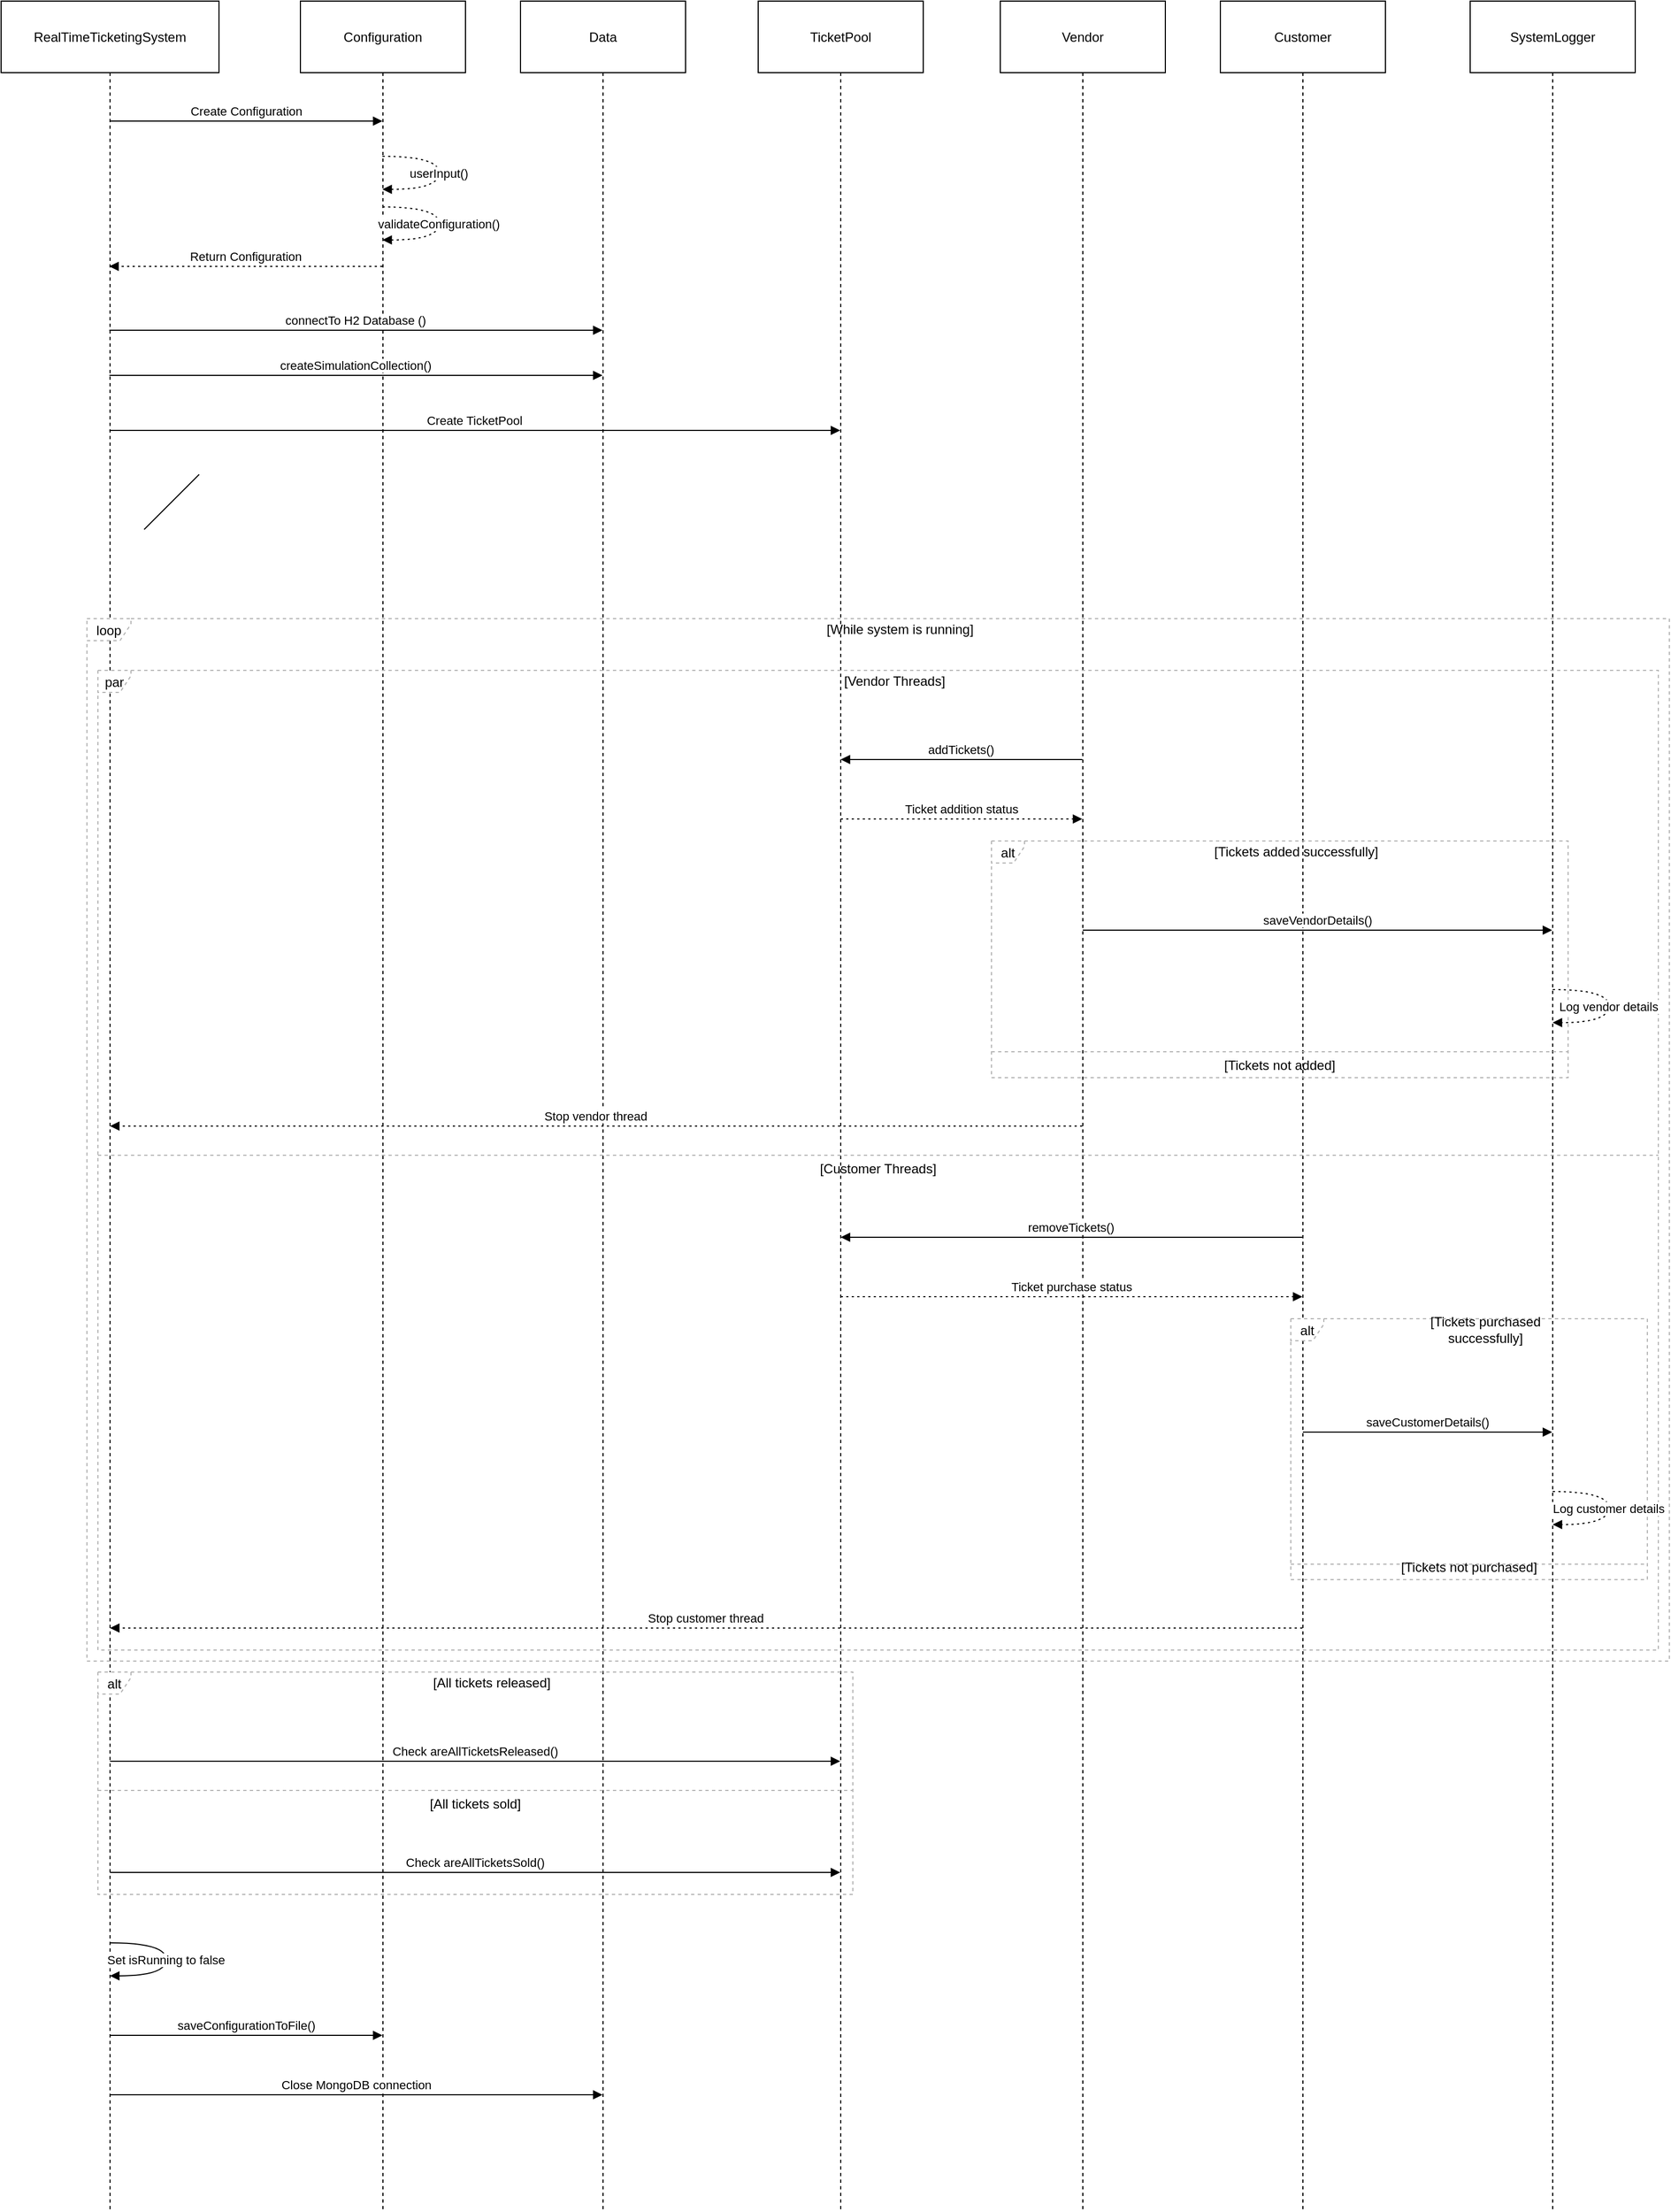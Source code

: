 <mxfile version="25.0.3">
  <diagram name="Page-1" id="2YBvvXClWsGukQMizWep">
    <mxGraphModel dx="1500" dy="796" grid="1" gridSize="10" guides="1" tooltips="1" connect="1" arrows="1" fold="1" page="1" pageScale="1" pageWidth="850" pageHeight="1100" math="0" shadow="0">
      <root>
        <mxCell id="0" />
        <mxCell id="1" parent="0" />
        <mxCell id="Iy0Jn0IihA7hDuZPOEbw-1" value="RealTimeTicketingSystem" style="shape=umlLifeline;perimeter=lifelinePerimeter;whiteSpace=wrap;container=1;dropTarget=0;collapsible=0;recursiveResize=0;outlineConnect=0;portConstraint=eastwest;newEdgeStyle={&quot;edgeStyle&quot;:&quot;elbowEdgeStyle&quot;,&quot;elbow&quot;:&quot;vertical&quot;,&quot;curved&quot;:0,&quot;rounded&quot;:0};size=65;" vertex="1" parent="1">
          <mxGeometry x="20" y="20" width="198" height="2007" as="geometry" />
        </mxCell>
        <mxCell id="Iy0Jn0IihA7hDuZPOEbw-2" value="Configuration" style="shape=umlLifeline;perimeter=lifelinePerimeter;whiteSpace=wrap;container=1;dropTarget=0;collapsible=0;recursiveResize=0;outlineConnect=0;portConstraint=eastwest;newEdgeStyle={&quot;edgeStyle&quot;:&quot;elbowEdgeStyle&quot;,&quot;elbow&quot;:&quot;vertical&quot;,&quot;curved&quot;:0,&quot;rounded&quot;:0};size=65;" vertex="1" parent="1">
          <mxGeometry x="292" y="20" width="150" height="2007" as="geometry" />
        </mxCell>
        <mxCell id="Iy0Jn0IihA7hDuZPOEbw-3" value="Data" style="shape=umlLifeline;perimeter=lifelinePerimeter;whiteSpace=wrap;container=1;dropTarget=0;collapsible=0;recursiveResize=0;outlineConnect=0;portConstraint=eastwest;newEdgeStyle={&quot;edgeStyle&quot;:&quot;elbowEdgeStyle&quot;,&quot;elbow&quot;:&quot;vertical&quot;,&quot;curved&quot;:0,&quot;rounded&quot;:0};size=65;" vertex="1" parent="1">
          <mxGeometry x="492" y="20" width="150" height="2007" as="geometry" />
        </mxCell>
        <mxCell id="Iy0Jn0IihA7hDuZPOEbw-4" value="TicketPool" style="shape=umlLifeline;perimeter=lifelinePerimeter;whiteSpace=wrap;container=1;dropTarget=0;collapsible=0;recursiveResize=0;outlineConnect=0;portConstraint=eastwest;newEdgeStyle={&quot;edgeStyle&quot;:&quot;elbowEdgeStyle&quot;,&quot;elbow&quot;:&quot;vertical&quot;,&quot;curved&quot;:0,&quot;rounded&quot;:0};size=65;" vertex="1" parent="1">
          <mxGeometry x="708" y="20" width="150" height="2007" as="geometry" />
        </mxCell>
        <mxCell id="Iy0Jn0IihA7hDuZPOEbw-5" value="Vendor" style="shape=umlLifeline;perimeter=lifelinePerimeter;whiteSpace=wrap;container=1;dropTarget=0;collapsible=0;recursiveResize=0;outlineConnect=0;portConstraint=eastwest;newEdgeStyle={&quot;edgeStyle&quot;:&quot;elbowEdgeStyle&quot;,&quot;elbow&quot;:&quot;vertical&quot;,&quot;curved&quot;:0,&quot;rounded&quot;:0};size=65;" vertex="1" parent="1">
          <mxGeometry x="928" y="20" width="150" height="2007" as="geometry" />
        </mxCell>
        <mxCell id="Iy0Jn0IihA7hDuZPOEbw-6" value="Customer" style="shape=umlLifeline;perimeter=lifelinePerimeter;whiteSpace=wrap;container=1;dropTarget=0;collapsible=0;recursiveResize=0;outlineConnect=0;portConstraint=eastwest;newEdgeStyle={&quot;edgeStyle&quot;:&quot;elbowEdgeStyle&quot;,&quot;elbow&quot;:&quot;vertical&quot;,&quot;curved&quot;:0,&quot;rounded&quot;:0};size=65;" vertex="1" parent="1">
          <mxGeometry x="1128" y="20" width="150" height="2007" as="geometry" />
        </mxCell>
        <mxCell id="Iy0Jn0IihA7hDuZPOEbw-7" value="SystemLogger" style="shape=umlLifeline;perimeter=lifelinePerimeter;whiteSpace=wrap;container=1;dropTarget=0;collapsible=0;recursiveResize=0;outlineConnect=0;portConstraint=eastwest;newEdgeStyle={&quot;edgeStyle&quot;:&quot;elbowEdgeStyle&quot;,&quot;elbow&quot;:&quot;vertical&quot;,&quot;curved&quot;:0,&quot;rounded&quot;:0};size=65;" vertex="1" parent="1">
          <mxGeometry x="1355" y="20" width="150" height="2007" as="geometry" />
        </mxCell>
        <mxCell id="Iy0Jn0IihA7hDuZPOEbw-8" value="alt" style="shape=umlFrame;dashed=1;pointerEvents=0;dropTarget=0;strokeColor=#B3B3B3;height=20;width=30" vertex="1" parent="1">
          <mxGeometry x="920" y="783" width="524" height="215" as="geometry" />
        </mxCell>
        <mxCell id="Iy0Jn0IihA7hDuZPOEbw-9" value="[Tickets added successfully]" style="text;strokeColor=none;fillColor=none;align=center;verticalAlign=middle;whiteSpace=wrap;" vertex="1" parent="Iy0Jn0IihA7hDuZPOEbw-8">
          <mxGeometry x="30" width="494" height="20" as="geometry" />
        </mxCell>
        <mxCell id="Iy0Jn0IihA7hDuZPOEbw-10" value="[Tickets not added]" style="shape=line;dashed=1;whiteSpace=wrap;verticalAlign=top;labelPosition=center;verticalLabelPosition=middle;align=center;strokeColor=#B3B3B3;" vertex="1" parent="Iy0Jn0IihA7hDuZPOEbw-8">
          <mxGeometry y="190" width="524" height="3" as="geometry" />
        </mxCell>
        <mxCell id="Iy0Jn0IihA7hDuZPOEbw-11" value="alt" style="shape=umlFrame;dashed=1;pointerEvents=0;dropTarget=0;strokeColor=#B3B3B3;height=20;width=30" vertex="1" parent="1">
          <mxGeometry x="1192" y="1217" width="324" height="237" as="geometry" />
        </mxCell>
        <mxCell id="Iy0Jn0IihA7hDuZPOEbw-12" value="[Tickets purchased&#xa;successfully]" style="text;strokeColor=none;fillColor=none;align=center;verticalAlign=middle;whiteSpace=wrap;" vertex="1" parent="Iy0Jn0IihA7hDuZPOEbw-11">
          <mxGeometry x="30" width="294" height="20" as="geometry" />
        </mxCell>
        <mxCell id="Iy0Jn0IihA7hDuZPOEbw-13" value="[Tickets not purchased]" style="shape=line;dashed=1;whiteSpace=wrap;verticalAlign=top;labelPosition=center;verticalLabelPosition=middle;align=center;strokeColor=#B3B3B3;" vertex="1" parent="Iy0Jn0IihA7hDuZPOEbw-11">
          <mxGeometry y="212" width="324" height="22" as="geometry" />
        </mxCell>
        <mxCell id="Iy0Jn0IihA7hDuZPOEbw-14" value="par" style="shape=umlFrame;dashed=1;pointerEvents=0;dropTarget=0;strokeColor=#B3B3B3;height=20;width=30" vertex="1" parent="1">
          <mxGeometry x="108" y="628" width="1418" height="890" as="geometry" />
        </mxCell>
        <mxCell id="Iy0Jn0IihA7hDuZPOEbw-15" value="[Vendor Threads]" style="text;strokeColor=none;fillColor=none;align=center;verticalAlign=middle;whiteSpace=wrap;" vertex="1" parent="Iy0Jn0IihA7hDuZPOEbw-14">
          <mxGeometry x="30" width="1388" height="20" as="geometry" />
        </mxCell>
        <mxCell id="Iy0Jn0IihA7hDuZPOEbw-16" value="[Customer Threads]" style="shape=line;dashed=1;whiteSpace=wrap;verticalAlign=top;labelPosition=center;verticalLabelPosition=middle;align=center;strokeColor=#B3B3B3;" vertex="1" parent="Iy0Jn0IihA7hDuZPOEbw-14">
          <mxGeometry y="439" width="1418" height="3" as="geometry" />
        </mxCell>
        <mxCell id="Iy0Jn0IihA7hDuZPOEbw-17" value="loop" style="shape=umlFrame;dashed=1;pointerEvents=0;dropTarget=0;strokeColor=#B3B3B3;height=20;width=40" vertex="1" parent="1">
          <mxGeometry x="98" y="581" width="1438" height="947" as="geometry" />
        </mxCell>
        <mxCell id="Iy0Jn0IihA7hDuZPOEbw-18" value="[While system is running]" style="text;strokeColor=none;fillColor=none;align=center;verticalAlign=middle;whiteSpace=wrap;" vertex="1" parent="Iy0Jn0IihA7hDuZPOEbw-17">
          <mxGeometry x="40" width="1398" height="20" as="geometry" />
        </mxCell>
        <mxCell id="Iy0Jn0IihA7hDuZPOEbw-19" value="alt" style="shape=umlFrame;dashed=1;pointerEvents=0;dropTarget=0;strokeColor=#B3B3B3;height=20;width=30" vertex="1" parent="1">
          <mxGeometry x="108" y="1538" width="686" height="202" as="geometry" />
        </mxCell>
        <mxCell id="Iy0Jn0IihA7hDuZPOEbw-20" value="[All tickets released]" style="text;strokeColor=none;fillColor=none;align=center;verticalAlign=middle;whiteSpace=wrap;" vertex="1" parent="Iy0Jn0IihA7hDuZPOEbw-19">
          <mxGeometry x="30" width="656" height="20" as="geometry" />
        </mxCell>
        <mxCell id="Iy0Jn0IihA7hDuZPOEbw-21" value="[All tickets sold]" style="shape=line;dashed=1;whiteSpace=wrap;verticalAlign=top;labelPosition=center;verticalLabelPosition=middle;align=center;strokeColor=#B3B3B3;" vertex="1" parent="Iy0Jn0IihA7hDuZPOEbw-19">
          <mxGeometry y="106" width="686" height="3" as="geometry" />
        </mxCell>
        <mxCell id="Iy0Jn0IihA7hDuZPOEbw-22" value="Create Configuration" style="verticalAlign=bottom;edgeStyle=elbowEdgeStyle;elbow=vertical;curved=0;rounded=0;endArrow=block;" edge="1" parent="1" source="Iy0Jn0IihA7hDuZPOEbw-1" target="Iy0Jn0IihA7hDuZPOEbw-2">
          <mxGeometry relative="1" as="geometry">
            <Array as="points">
              <mxPoint x="252" y="129" />
            </Array>
          </mxGeometry>
        </mxCell>
        <mxCell id="Iy0Jn0IihA7hDuZPOEbw-23" value="userInput()" style="curved=1;dashed=1;dashPattern=2 3;endArrow=block;rounded=0;" edge="1" parent="1">
          <mxGeometry relative="1" as="geometry">
            <Array as="points">
              <mxPoint x="418" y="161" />
              <mxPoint x="418" y="191" />
            </Array>
            <mxPoint x="366.548" y="161" as="sourcePoint" />
            <mxPoint x="366.548" y="191" as="targetPoint" />
          </mxGeometry>
        </mxCell>
        <mxCell id="Iy0Jn0IihA7hDuZPOEbw-24" value="validateConfiguration()" style="curved=1;dashed=1;dashPattern=2 3;endArrow=block;rounded=0;" edge="1" parent="1">
          <mxGeometry relative="1" as="geometry">
            <Array as="points">
              <mxPoint x="418" y="207" />
              <mxPoint x="418" y="237" />
            </Array>
            <mxPoint x="366.548" y="207" as="sourcePoint" />
            <mxPoint x="366.548" y="237" as="targetPoint" />
          </mxGeometry>
        </mxCell>
        <mxCell id="Iy0Jn0IihA7hDuZPOEbw-25" value="Return Configuration" style="verticalAlign=bottom;edgeStyle=elbowEdgeStyle;elbow=vertical;curved=0;rounded=0;dashed=1;dashPattern=2 3;endArrow=block;" edge="1" parent="1">
          <mxGeometry relative="1" as="geometry">
            <Array as="points">
              <mxPoint x="255" y="261" />
            </Array>
            <mxPoint x="366.5" y="261" as="sourcePoint" />
            <mxPoint x="118.324" y="261" as="targetPoint" />
          </mxGeometry>
        </mxCell>
        <mxCell id="Iy0Jn0IihA7hDuZPOEbw-26" value="connectTo H2 Database ()" style="verticalAlign=bottom;edgeStyle=elbowEdgeStyle;elbow=horizontal;curved=0;rounded=0;endArrow=block;" edge="1" parent="1">
          <mxGeometry relative="1" as="geometry">
            <Array as="points">
              <mxPoint x="352" y="319" />
            </Array>
            <mxPoint x="118.324" y="319" as="sourcePoint" />
            <mxPoint x="566.5" y="319" as="targetPoint" />
          </mxGeometry>
        </mxCell>
        <mxCell id="Iy0Jn0IihA7hDuZPOEbw-27" value="createSimulationCollection()" style="verticalAlign=bottom;edgeStyle=elbowEdgeStyle;elbow=vertical;curved=0;rounded=0;endArrow=block;" edge="1" parent="1">
          <mxGeometry relative="1" as="geometry">
            <Array as="points">
              <mxPoint x="352" y="360" />
            </Array>
            <mxPoint x="118.389" y="360" as="sourcePoint" />
            <mxPoint x="566.5" y="360" as="targetPoint" />
          </mxGeometry>
        </mxCell>
        <mxCell id="Iy0Jn0IihA7hDuZPOEbw-28" value="Create TicketPool" style="verticalAlign=bottom;edgeStyle=elbowEdgeStyle;elbow=vertical;curved=0;rounded=0;endArrow=block;" edge="1" parent="1">
          <mxGeometry relative="1" as="geometry">
            <Array as="points">
              <mxPoint x="459" y="410" />
            </Array>
            <mxPoint x="118.389" y="410" as="sourcePoint" />
            <mxPoint x="782.5" y="410" as="targetPoint" />
          </mxGeometry>
        </mxCell>
        <mxCell id="Iy0Jn0IihA7hDuZPOEbw-29" value="addTickets()" style="verticalAlign=bottom;edgeStyle=elbowEdgeStyle;elbow=vertical;curved=0;rounded=0;endArrow=block;" edge="1" parent="1" source="Iy0Jn0IihA7hDuZPOEbw-5" target="Iy0Jn0IihA7hDuZPOEbw-4">
          <mxGeometry relative="1" as="geometry">
            <Array as="points">
              <mxPoint x="904" y="709" />
            </Array>
          </mxGeometry>
        </mxCell>
        <mxCell id="Iy0Jn0IihA7hDuZPOEbw-30" value="Ticket addition status" style="verticalAlign=bottom;edgeStyle=elbowEdgeStyle;elbow=vertical;curved=0;rounded=0;dashed=1;dashPattern=2 3;endArrow=block;" edge="1" parent="1" source="Iy0Jn0IihA7hDuZPOEbw-4" target="Iy0Jn0IihA7hDuZPOEbw-5">
          <mxGeometry relative="1" as="geometry">
            <Array as="points">
              <mxPoint x="901" y="763" />
            </Array>
          </mxGeometry>
        </mxCell>
        <mxCell id="Iy0Jn0IihA7hDuZPOEbw-31" value="saveVendorDetails()" style="verticalAlign=bottom;edgeStyle=elbowEdgeStyle;elbow=vertical;curved=0;rounded=0;endArrow=block;" edge="1" parent="1" source="Iy0Jn0IihA7hDuZPOEbw-5" target="Iy0Jn0IihA7hDuZPOEbw-7">
          <mxGeometry relative="1" as="geometry">
            <Array as="points">
              <mxPoint x="1225" y="864" />
            </Array>
          </mxGeometry>
        </mxCell>
        <mxCell id="Iy0Jn0IihA7hDuZPOEbw-32" value="Log vendor details" style="curved=1;dashed=1;dashPattern=2 3;endArrow=block;rounded=0;" edge="1" parent="1" source="Iy0Jn0IihA7hDuZPOEbw-7" target="Iy0Jn0IihA7hDuZPOEbw-7">
          <mxGeometry relative="1" as="geometry">
            <Array as="points">
              <mxPoint x="1481" y="918" />
              <mxPoint x="1481" y="948" />
            </Array>
          </mxGeometry>
        </mxCell>
        <mxCell id="Iy0Jn0IihA7hDuZPOEbw-33" value="Stop vendor thread" style="verticalAlign=bottom;edgeStyle=elbowEdgeStyle;elbow=vertical;curved=0;rounded=0;dashed=1;dashPattern=2 3;endArrow=block;" edge="1" parent="1" source="Iy0Jn0IihA7hDuZPOEbw-5" target="Iy0Jn0IihA7hDuZPOEbw-1">
          <mxGeometry relative="1" as="geometry">
            <Array as="points">
              <mxPoint x="572" y="1042" />
            </Array>
          </mxGeometry>
        </mxCell>
        <mxCell id="Iy0Jn0IihA7hDuZPOEbw-34" value="removeTickets()" style="verticalAlign=bottom;edgeStyle=elbowEdgeStyle;elbow=vertical;curved=0;rounded=0;endArrow=block;" edge="1" parent="1" source="Iy0Jn0IihA7hDuZPOEbw-6" target="Iy0Jn0IihA7hDuZPOEbw-4">
          <mxGeometry relative="1" as="geometry">
            <Array as="points">
              <mxPoint x="1004" y="1143" />
            </Array>
          </mxGeometry>
        </mxCell>
        <mxCell id="Iy0Jn0IihA7hDuZPOEbw-35" value="Ticket purchase status" style="verticalAlign=bottom;edgeStyle=elbowEdgeStyle;elbow=vertical;curved=0;rounded=0;dashed=1;dashPattern=2 3;endArrow=block;" edge="1" parent="1" source="Iy0Jn0IihA7hDuZPOEbw-4" target="Iy0Jn0IihA7hDuZPOEbw-6">
          <mxGeometry relative="1" as="geometry">
            <Array as="points">
              <mxPoint x="1001" y="1197" />
            </Array>
          </mxGeometry>
        </mxCell>
        <mxCell id="Iy0Jn0IihA7hDuZPOEbw-36" value="saveCustomerDetails()" style="verticalAlign=bottom;edgeStyle=elbowEdgeStyle;elbow=vertical;curved=0;rounded=0;endArrow=block;" edge="1" parent="1" source="Iy0Jn0IihA7hDuZPOEbw-6" target="Iy0Jn0IihA7hDuZPOEbw-7">
          <mxGeometry relative="1" as="geometry">
            <Array as="points">
              <mxPoint x="1325" y="1320" />
            </Array>
          </mxGeometry>
        </mxCell>
        <mxCell id="Iy0Jn0IihA7hDuZPOEbw-37" value="Log customer details" style="curved=1;dashed=1;dashPattern=2 3;endArrow=block;rounded=0;" edge="1" parent="1" source="Iy0Jn0IihA7hDuZPOEbw-7" target="Iy0Jn0IihA7hDuZPOEbw-7">
          <mxGeometry relative="1" as="geometry">
            <Array as="points">
              <mxPoint x="1481" y="1374" />
              <mxPoint x="1481" y="1404" />
            </Array>
          </mxGeometry>
        </mxCell>
        <mxCell id="Iy0Jn0IihA7hDuZPOEbw-38" value="Stop customer thread" style="verticalAlign=bottom;edgeStyle=elbowEdgeStyle;elbow=vertical;curved=0;rounded=0;dashed=1;dashPattern=2 3;endArrow=block;" edge="1" parent="1" source="Iy0Jn0IihA7hDuZPOEbw-6" target="Iy0Jn0IihA7hDuZPOEbw-1">
          <mxGeometry relative="1" as="geometry">
            <Array as="points">
              <mxPoint x="672" y="1498" />
            </Array>
          </mxGeometry>
        </mxCell>
        <mxCell id="Iy0Jn0IihA7hDuZPOEbw-39" value="Check areAllTicketsReleased()" style="verticalAlign=bottom;edgeStyle=elbowEdgeStyle;elbow=vertical;curved=0;rounded=0;endArrow=block;" edge="1" parent="1" source="Iy0Jn0IihA7hDuZPOEbw-1" target="Iy0Jn0IihA7hDuZPOEbw-4">
          <mxGeometry relative="1" as="geometry">
            <Array as="points">
              <mxPoint x="459" y="1619" />
            </Array>
          </mxGeometry>
        </mxCell>
        <mxCell id="Iy0Jn0IihA7hDuZPOEbw-40" value="Check areAllTicketsSold()" style="verticalAlign=bottom;edgeStyle=elbowEdgeStyle;elbow=vertical;curved=0;rounded=0;endArrow=block;" edge="1" parent="1" source="Iy0Jn0IihA7hDuZPOEbw-1" target="Iy0Jn0IihA7hDuZPOEbw-4">
          <mxGeometry relative="1" as="geometry">
            <Array as="points">
              <mxPoint x="459" y="1720" />
            </Array>
          </mxGeometry>
        </mxCell>
        <mxCell id="Iy0Jn0IihA7hDuZPOEbw-41" value="Set isRunning to false" style="curved=1;endArrow=block;rounded=0;" edge="1" parent="1" source="Iy0Jn0IihA7hDuZPOEbw-1" target="Iy0Jn0IihA7hDuZPOEbw-1">
          <mxGeometry relative="1" as="geometry">
            <Array as="points">
              <mxPoint x="170" y="1784" />
              <mxPoint x="170" y="1814" />
            </Array>
          </mxGeometry>
        </mxCell>
        <mxCell id="Iy0Jn0IihA7hDuZPOEbw-42" value="saveConfigurationToFile()" style="verticalAlign=bottom;edgeStyle=elbowEdgeStyle;elbow=vertical;curved=0;rounded=0;endArrow=block;" edge="1" parent="1" source="Iy0Jn0IihA7hDuZPOEbw-1" target="Iy0Jn0IihA7hDuZPOEbw-2">
          <mxGeometry relative="1" as="geometry">
            <Array as="points">
              <mxPoint x="252" y="1868" />
            </Array>
          </mxGeometry>
        </mxCell>
        <mxCell id="Iy0Jn0IihA7hDuZPOEbw-43" value="Close MongoDB connection" style="verticalAlign=bottom;edgeStyle=elbowEdgeStyle;elbow=vertical;curved=0;rounded=0;endArrow=block;" edge="1" parent="1" source="Iy0Jn0IihA7hDuZPOEbw-1" target="Iy0Jn0IihA7hDuZPOEbw-3">
          <mxGeometry relative="1" as="geometry">
            <Array as="points">
              <mxPoint x="352" y="1922" />
            </Array>
          </mxGeometry>
        </mxCell>
        <mxCell id="Iy0Jn0IihA7hDuZPOEbw-45" value="" style="endArrow=none;html=1;rounded=0;" edge="1" parent="1">
          <mxGeometry width="50" height="50" relative="1" as="geometry">
            <mxPoint x="150" y="500" as="sourcePoint" />
            <mxPoint x="200" y="450" as="targetPoint" />
          </mxGeometry>
        </mxCell>
      </root>
    </mxGraphModel>
  </diagram>
</mxfile>
